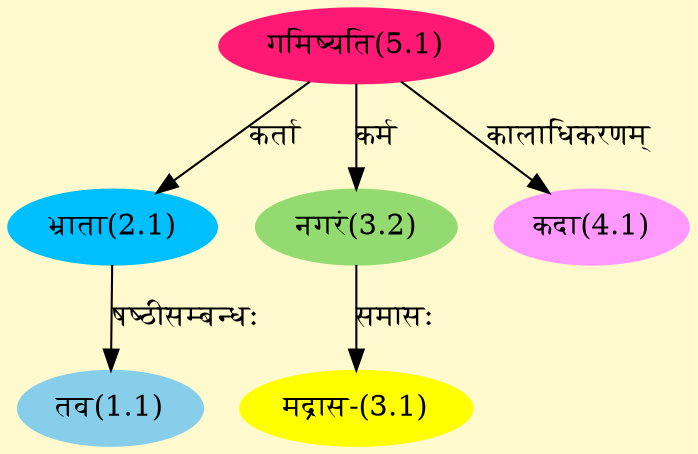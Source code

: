 digraph G{
rankdir=BT;
 compound=true;
 bgcolor="lemonchiffon1";
Node1_1 [style=filled, color="#87CEEB" label = "तव(1.1)"]
Node2_1 [style=filled, color="#00BFFF" label = "भ्राता(2.1)"]
Node5_1 [style=filled, color="#FF1975" label = "गमिष्यति(5.1)"]
Node3_1 [style=filled, color="#FFFF00" label = "मद्रास-(3.1)"]
Node3_2 [style=filled, color="#93DB70" label = "नगरं(3.2)"]
Node4_1 [style=filled, color="#FF99FF" label = "कदा(4.1)"]
/* Start of Relations section */

Node1_1 -> Node2_1 [  label="षष्ठीसम्बन्धः"  dir="back" ]
Node2_1 -> Node5_1 [  label="कर्ता"  dir="back" ]
Node3_1 -> Node3_2 [  label="समासः"  dir="back" ]
Node3_2 -> Node5_1 [  label="कर्म"  dir="back" ]
Node4_1 -> Node5_1 [  label="कालाधिकरणम्"  dir="back" ]
}
